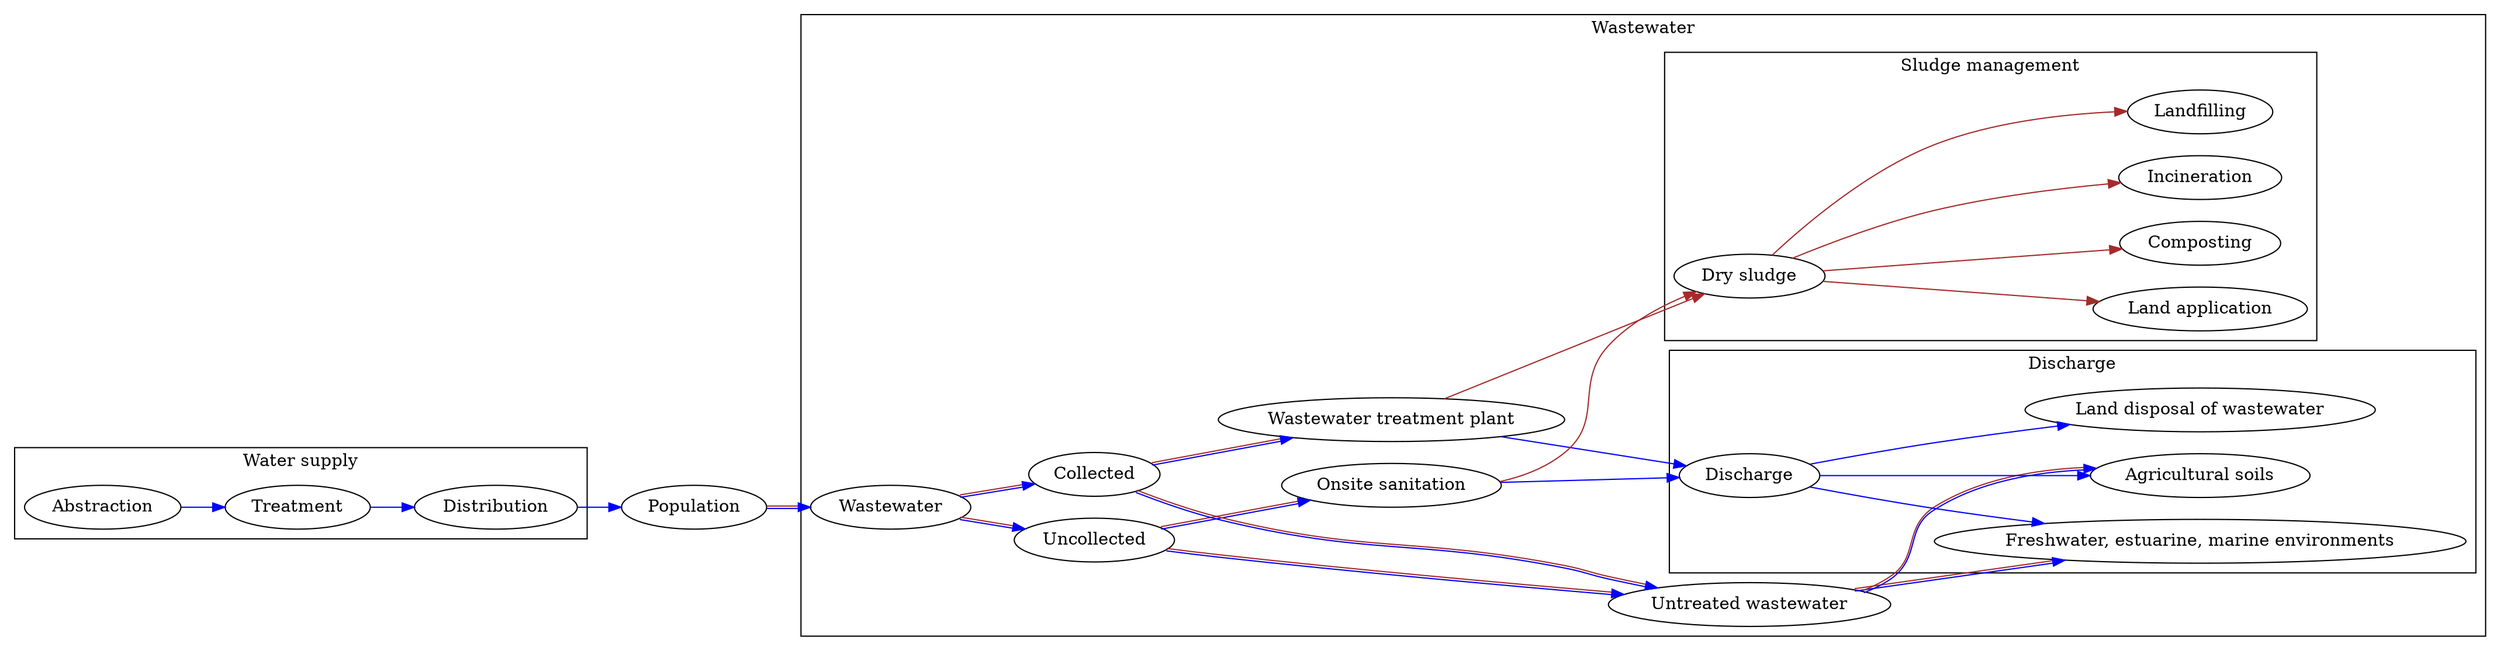 digraph MyGraph {
  rankdir=LR

  wsa [label="Abstraction"]
  wst [label="Treatment"]
  wsd [label="Distribution"]
  pop [label="Population"]
  ww  [label="Wastewater"]
  unc [label="Uncollected"]
  col [label="Collected"]
  unt [label="Untreated wastewater"]
  wwt [label="Wastewater treatment plant"]
  ons [label="Onsite sanitation"]
  dis [label="Discharge"]
  fsh [label="Freshwater, estuarine, marine environments"]
  agr [label="Agricultural soils"]
  ldw [label="Land disposal of wastewater"]
  slu [label="Dry sludge"]
  inc [label="Incineration"]
  laf [label="Landfilling"]
  lap [label="Land application"]
  com [label="Composting"]

  subgraph cluster_ws {
    label="Water supply"
    wsa -> wst -> wsd [color="blue"]
  }

  wsd -> pop [color="blue"]
  pop -> ww  [color="blue:brown"]

  subgraph cluster_ww{
    label="Wastewater"
    ww  -> {col unc} [color="blue:brown"]
    col -> {unt wwt} [color="blue:brown"]
    unc -> {unt ons} [color="blue:brown"]

    unt -> {fsh agr} [color="blue:brown"]
    wwt -> dis [color="blue"]
    ons -> dis [color="blue"]
    {wwt ons} -> slu [color="brown"]

    subgraph cluster_dis {
      label="Discharge"
      dis -> {fsh agr ldw} [color="blue"]
    }

    subgraph cluster_sm{
      label="Sludge management"
      slu -> {inc laf lap com} [color="brown"]
    }
  }
}
